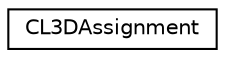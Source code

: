 digraph "Graphical Class Hierarchy"
{
  edge [fontname="Helvetica",fontsize="10",labelfontname="Helvetica",labelfontsize="10"];
  node [fontname="Helvetica",fontsize="10",shape=record];
  rankdir="LR";
  Node0 [label="CL3DAssignment",height=0.2,width=0.4,color="black", fillcolor="white", style="filled",URL="$classCL3DAssignment.html"];
}
